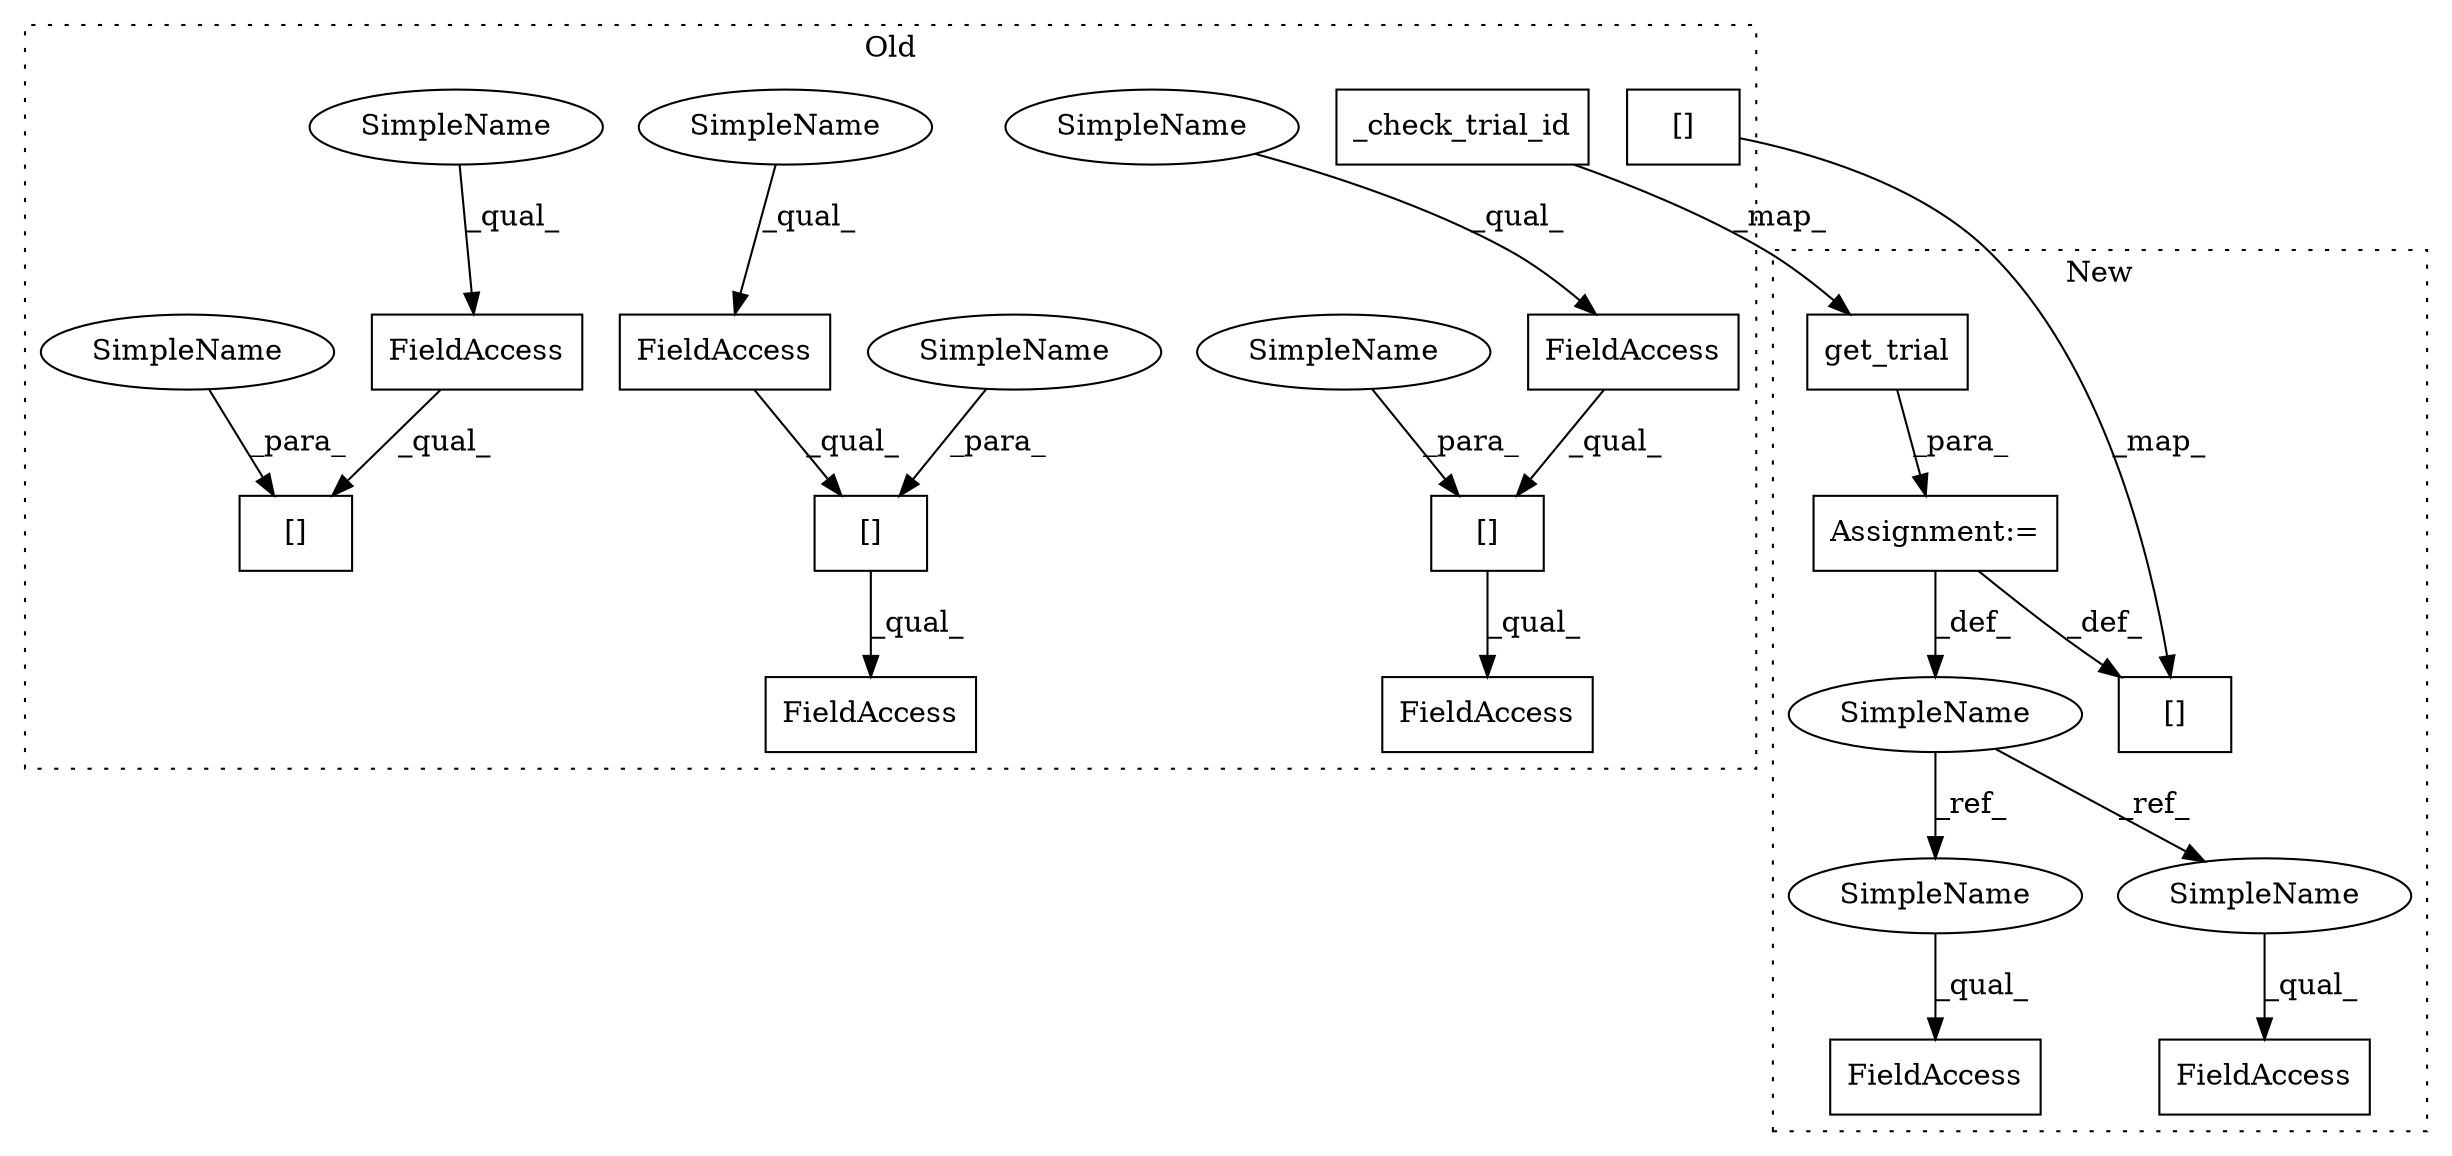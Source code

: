 digraph G {
subgraph cluster0 {
1 [label="_check_trial_id" a="32" s="12603,12627" l="16,1" shape="box"];
5 [label="FieldAccess" a="22" s="12673" l="12" shape="box"];
6 [label="[]" a="2" s="12673,12694" l="13,1" shape="box"];
9 [label="FieldAccess" a="22" s="12673" l="28" shape="box"];
10 [label="FieldAccess" a="22" s="12777" l="12" shape="box"];
11 [label="[]" a="2" s="12777,12798" l="13,1" shape="box"];
12 [label="FieldAccess" a="22" s="12777" l="28" shape="box"];
13 [label="FieldAccess" a="22" s="12830" l="12" shape="box"];
14 [label="[]" a="2" s="12830,12851" l="13,1" shape="box"];
16 [label="[]" a="2" s="12954,12975" l="13,1" shape="box"];
17 [label="SimpleName" a="42" s="12673" l="4" shape="ellipse"];
18 [label="SimpleName" a="42" s="12777" l="4" shape="ellipse"];
19 [label="SimpleName" a="42" s="12830" l="4" shape="ellipse"];
22 [label="SimpleName" a="42" s="12686" l="8" shape="ellipse"];
23 [label="SimpleName" a="42" s="12790" l="8" shape="ellipse"];
24 [label="SimpleName" a="42" s="12843" l="8" shape="ellipse"];
label = "Old";
style="dotted";
}
subgraph cluster1 {
2 [label="get_trial" a="32" s="13029,13047" l="10,1" shape="box"];
3 [label="FieldAccess" a="22" s="13180" l="11" shape="box"];
4 [label="Assignment:=" a="7" s="13023" l="1" shape="box"];
7 [label="SimpleName" a="42" s="13018" l="5" shape="ellipse"];
8 [label="FieldAccess" a="22" s="13093" l="11" shape="box"];
15 [label="[]" a="2" s="13323,13344" l="13,1" shape="box"];
20 [label="SimpleName" a="42" s="13093" l="5" shape="ellipse"];
21 [label="SimpleName" a="42" s="13180" l="5" shape="ellipse"];
label = "New";
style="dotted";
}
1 -> 2 [label="_map_"];
2 -> 4 [label="_para_"];
4 -> 15 [label="_def_"];
4 -> 7 [label="_def_"];
5 -> 6 [label="_qual_"];
6 -> 9 [label="_qual_"];
7 -> 21 [label="_ref_"];
7 -> 20 [label="_ref_"];
10 -> 11 [label="_qual_"];
11 -> 12 [label="_qual_"];
13 -> 14 [label="_qual_"];
16 -> 15 [label="_map_"];
17 -> 5 [label="_qual_"];
18 -> 10 [label="_qual_"];
19 -> 13 [label="_qual_"];
20 -> 8 [label="_qual_"];
21 -> 3 [label="_qual_"];
22 -> 6 [label="_para_"];
23 -> 11 [label="_para_"];
24 -> 14 [label="_para_"];
}